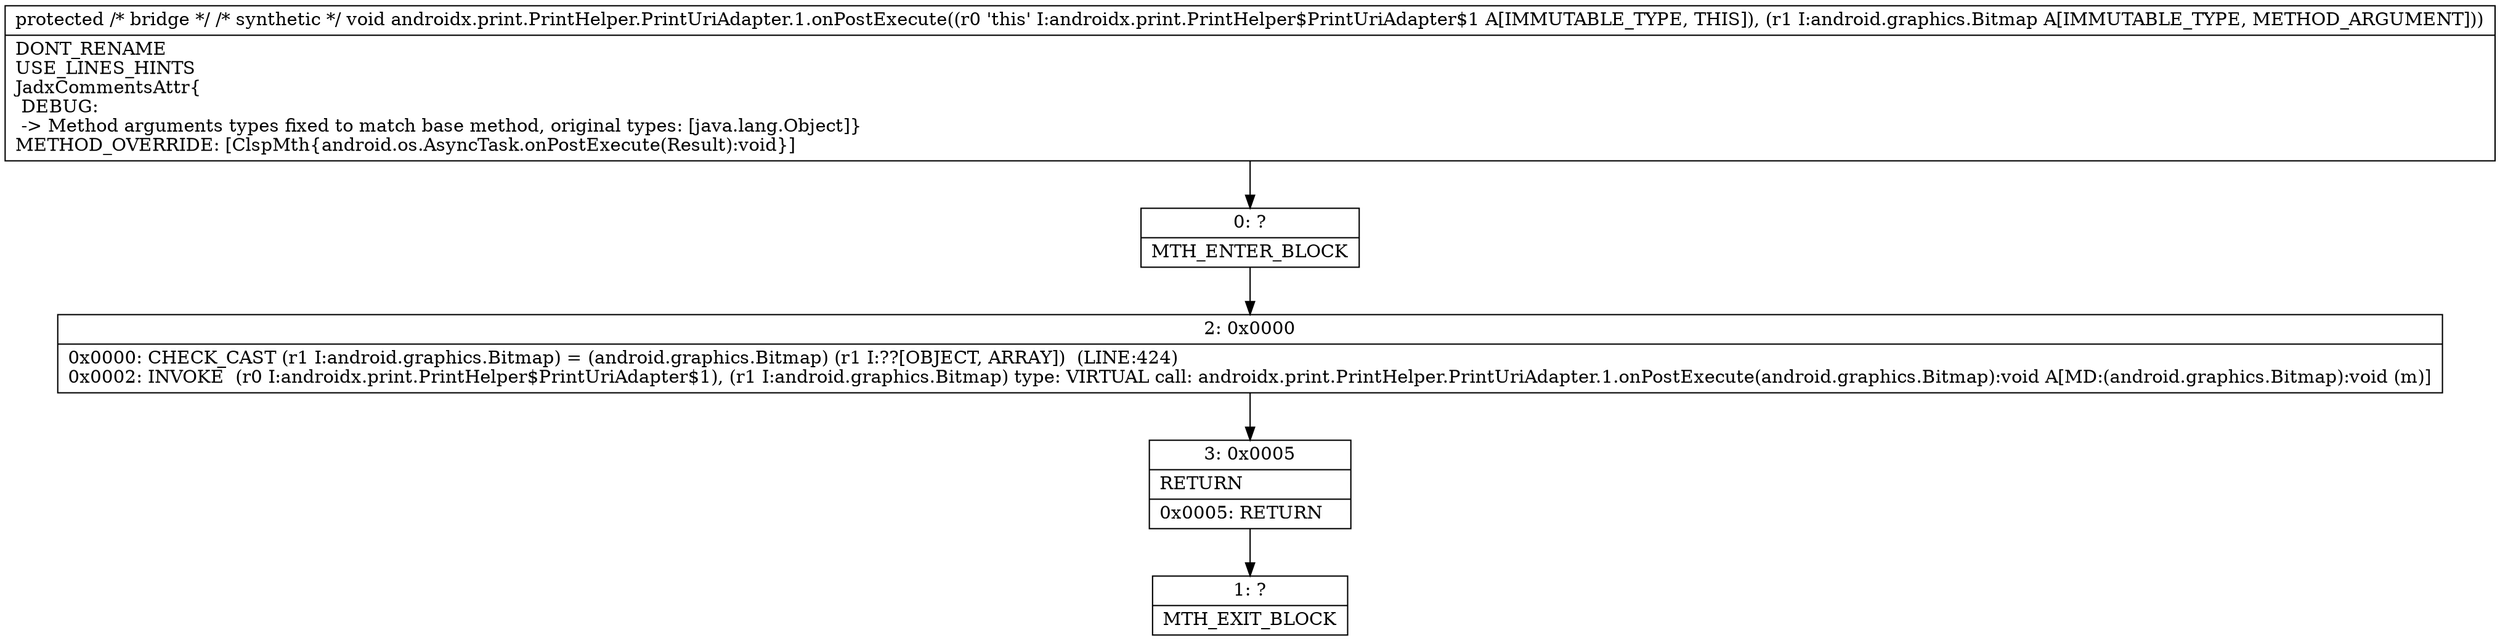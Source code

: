 digraph "CFG forandroidx.print.PrintHelper.PrintUriAdapter.1.onPostExecute(Ljava\/lang\/Object;)V" {
Node_0 [shape=record,label="{0\:\ ?|MTH_ENTER_BLOCK\l}"];
Node_2 [shape=record,label="{2\:\ 0x0000|0x0000: CHECK_CAST (r1 I:android.graphics.Bitmap) = (android.graphics.Bitmap) (r1 I:??[OBJECT, ARRAY])  (LINE:424)\l0x0002: INVOKE  (r0 I:androidx.print.PrintHelper$PrintUriAdapter$1), (r1 I:android.graphics.Bitmap) type: VIRTUAL call: androidx.print.PrintHelper.PrintUriAdapter.1.onPostExecute(android.graphics.Bitmap):void A[MD:(android.graphics.Bitmap):void (m)]\l}"];
Node_3 [shape=record,label="{3\:\ 0x0005|RETURN\l|0x0005: RETURN   \l}"];
Node_1 [shape=record,label="{1\:\ ?|MTH_EXIT_BLOCK\l}"];
MethodNode[shape=record,label="{protected \/* bridge *\/ \/* synthetic *\/ void androidx.print.PrintHelper.PrintUriAdapter.1.onPostExecute((r0 'this' I:androidx.print.PrintHelper$PrintUriAdapter$1 A[IMMUTABLE_TYPE, THIS]), (r1 I:android.graphics.Bitmap A[IMMUTABLE_TYPE, METHOD_ARGUMENT]))  | DONT_RENAME\lUSE_LINES_HINTS\lJadxCommentsAttr\{\l DEBUG: \l \-\> Method arguments types fixed to match base method, original types: [java.lang.Object]\}\lMETHOD_OVERRIDE: [ClspMth\{android.os.AsyncTask.onPostExecute(Result):void\}]\l}"];
MethodNode -> Node_0;Node_0 -> Node_2;
Node_2 -> Node_3;
Node_3 -> Node_1;
}

